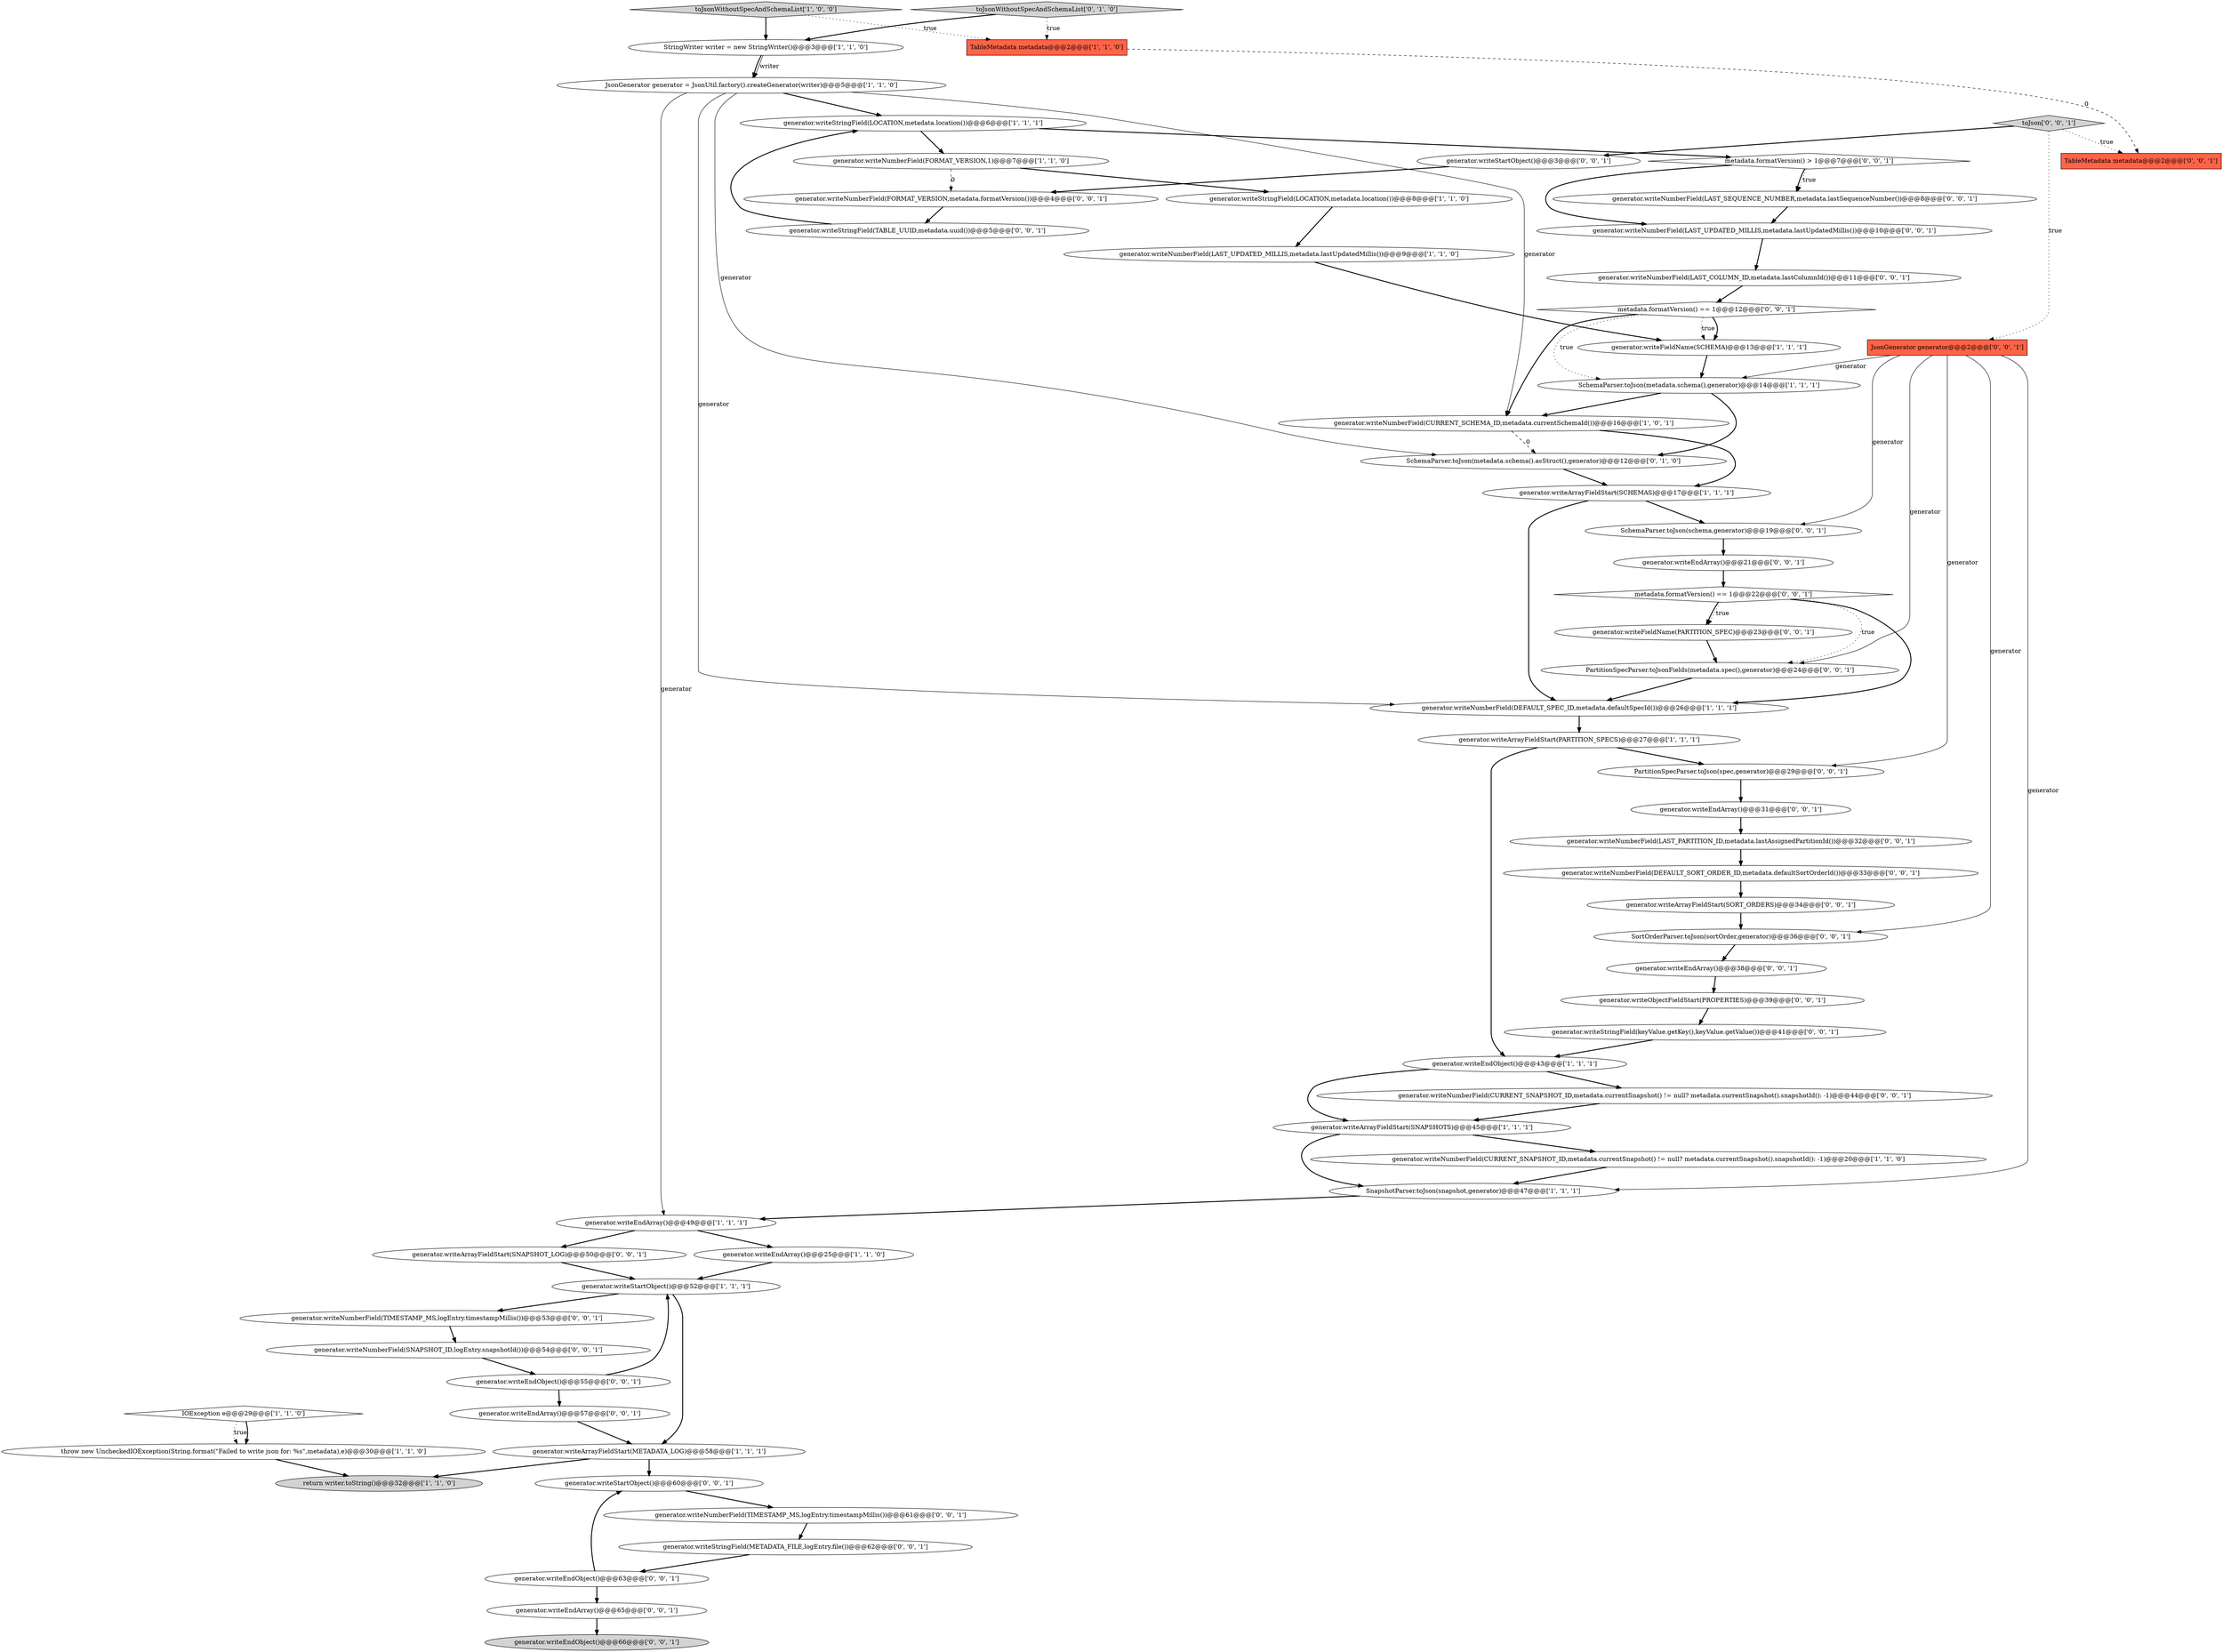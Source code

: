 digraph {
60 [style = filled, label = "generator.writeNumberField(LAST_SEQUENCE_NUMBER,metadata.lastSequenceNumber())@@@8@@@['0', '0', '1']", fillcolor = white, shape = ellipse image = "AAA0AAABBB3BBB"];
25 [style = filled, label = "SchemaParser.toJson(metadata.schema().asStruct(),generator)@@@12@@@['0', '1', '0']", fillcolor = white, shape = ellipse image = "AAA1AAABBB2BBB"];
53 [style = filled, label = "generator.writeStartObject()@@@3@@@['0', '0', '1']", fillcolor = white, shape = ellipse image = "AAA0AAABBB3BBB"];
21 [style = filled, label = "generator.writeStringField(LOCATION,metadata.location())@@@8@@@['1', '1', '0']", fillcolor = white, shape = ellipse image = "AAA0AAABBB1BBB"];
7 [style = filled, label = "toJsonWithoutSpecAndSchemaList['1', '0', '0']", fillcolor = lightgray, shape = diamond image = "AAA0AAABBB1BBB"];
1 [style = filled, label = "generator.writeStartObject()@@@52@@@['1', '1', '1']", fillcolor = white, shape = ellipse image = "AAA0AAABBB1BBB"];
19 [style = filled, label = "generator.writeNumberField(FORMAT_VERSION,1)@@@7@@@['1', '1', '0']", fillcolor = white, shape = ellipse image = "AAA0AAABBB1BBB"];
9 [style = filled, label = "JsonGenerator generator = JsonUtil.factory().createGenerator(writer)@@@5@@@['1', '1', '0']", fillcolor = white, shape = ellipse image = "AAA0AAABBB1BBB"];
20 [style = filled, label = "generator.writeNumberField(CURRENT_SCHEMA_ID,metadata.currentSchemaId())@@@16@@@['1', '0', '1']", fillcolor = white, shape = ellipse image = "AAA0AAABBB1BBB"];
31 [style = filled, label = "generator.writeNumberField(DEFAULT_SORT_ORDER_ID,metadata.defaultSortOrderId())@@@33@@@['0', '0', '1']", fillcolor = white, shape = ellipse image = "AAA0AAABBB3BBB"];
32 [style = filled, label = "JsonGenerator generator@@@2@@@['0', '0', '1']", fillcolor = tomato, shape = box image = "AAA0AAABBB3BBB"];
43 [style = filled, label = "SortOrderParser.toJson(sortOrder,generator)@@@36@@@['0', '0', '1']", fillcolor = white, shape = ellipse image = "AAA0AAABBB3BBB"];
63 [style = filled, label = "generator.writeNumberField(TIMESTAMP_MS,logEntry.timestampMillis())@@@53@@@['0', '0', '1']", fillcolor = white, shape = ellipse image = "AAA0AAABBB3BBB"];
33 [style = filled, label = "generator.writeEndObject()@@@63@@@['0', '0', '1']", fillcolor = white, shape = ellipse image = "AAA0AAABBB3BBB"];
36 [style = filled, label = "generator.writeNumberField(CURRENT_SNAPSHOT_ID,metadata.currentSnapshot() != null? metadata.currentSnapshot().snapshotId(): -1)@@@44@@@['0', '0', '1']", fillcolor = white, shape = ellipse image = "AAA0AAABBB3BBB"];
50 [style = filled, label = "generator.writeEndArray()@@@57@@@['0', '0', '1']", fillcolor = white, shape = ellipse image = "AAA0AAABBB3BBB"];
2 [style = filled, label = "generator.writeArrayFieldStart(SCHEMAS)@@@17@@@['1', '1', '1']", fillcolor = white, shape = ellipse image = "AAA0AAABBB1BBB"];
56 [style = filled, label = "generator.writeArrayFieldStart(SORT_ORDERS)@@@34@@@['0', '0', '1']", fillcolor = white, shape = ellipse image = "AAA0AAABBB3BBB"];
39 [style = filled, label = "metadata.formatVersion() == 1@@@12@@@['0', '0', '1']", fillcolor = white, shape = diamond image = "AAA0AAABBB3BBB"];
17 [style = filled, label = "SnapshotParser.toJson(snapshot,generator)@@@47@@@['1', '1', '1']", fillcolor = white, shape = ellipse image = "AAA0AAABBB1BBB"];
57 [style = filled, label = "SchemaParser.toJson(schema,generator)@@@19@@@['0', '0', '1']", fillcolor = white, shape = ellipse image = "AAA0AAABBB3BBB"];
8 [style = filled, label = "generator.writeEndArray()@@@49@@@['1', '1', '1']", fillcolor = white, shape = ellipse image = "AAA0AAABBB1BBB"];
3 [style = filled, label = "generator.writeNumberField(CURRENT_SNAPSHOT_ID,metadata.currentSnapshot() != null? metadata.currentSnapshot().snapshotId(): -1)@@@20@@@['1', '1', '0']", fillcolor = white, shape = ellipse image = "AAA0AAABBB1BBB"];
51 [style = filled, label = "generator.writeArrayFieldStart(SNAPSHOT_LOG)@@@50@@@['0', '0', '1']", fillcolor = white, shape = ellipse image = "AAA0AAABBB3BBB"];
11 [style = filled, label = "generator.writeEndObject()@@@43@@@['1', '1', '1']", fillcolor = white, shape = ellipse image = "AAA0AAABBB1BBB"];
58 [style = filled, label = "generator.writeObjectFieldStart(PROPERTIES)@@@39@@@['0', '0', '1']", fillcolor = white, shape = ellipse image = "AAA0AAABBB3BBB"];
16 [style = filled, label = "generator.writeFieldName(SCHEMA)@@@13@@@['1', '1', '1']", fillcolor = white, shape = ellipse image = "AAA0AAABBB1BBB"];
34 [style = filled, label = "generator.writeNumberField(LAST_UPDATED_MILLIS,metadata.lastUpdatedMillis())@@@10@@@['0', '0', '1']", fillcolor = white, shape = ellipse image = "AAA0AAABBB3BBB"];
22 [style = filled, label = "generator.writeNumberField(DEFAULT_SPEC_ID,metadata.defaultSpecId())@@@26@@@['1', '1', '1']", fillcolor = white, shape = ellipse image = "AAA0AAABBB1BBB"];
48 [style = filled, label = "generator.writeNumberField(FORMAT_VERSION,metadata.formatVersion())@@@4@@@['0', '0', '1']", fillcolor = white, shape = ellipse image = "AAA0AAABBB3BBB"];
35 [style = filled, label = "generator.writeStringField(METADATA_FILE,logEntry.file())@@@62@@@['0', '0', '1']", fillcolor = white, shape = ellipse image = "AAA0AAABBB3BBB"];
44 [style = filled, label = "TableMetadata metadata@@@2@@@['0', '0', '1']", fillcolor = tomato, shape = box image = "AAA0AAABBB3BBB"];
23 [style = filled, label = "generator.writeArrayFieldStart(SNAPSHOTS)@@@45@@@['1', '1', '1']", fillcolor = white, shape = ellipse image = "AAA0AAABBB1BBB"];
47 [style = filled, label = "PartitionSpecParser.toJson(spec,generator)@@@29@@@['0', '0', '1']", fillcolor = white, shape = ellipse image = "AAA0AAABBB3BBB"];
62 [style = filled, label = "generator.writeStartObject()@@@60@@@['0', '0', '1']", fillcolor = white, shape = ellipse image = "AAA0AAABBB3BBB"];
0 [style = filled, label = "TableMetadata metadata@@@2@@@['1', '1', '0']", fillcolor = tomato, shape = box image = "AAA0AAABBB1BBB"];
41 [style = filled, label = "generator.writeStringField(TABLE_UUID,metadata.uuid())@@@5@@@['0', '0', '1']", fillcolor = white, shape = ellipse image = "AAA0AAABBB3BBB"];
10 [style = filled, label = "IOException e@@@29@@@['1', '1', '0']", fillcolor = white, shape = diamond image = "AAA0AAABBB1BBB"];
61 [style = filled, label = "toJson['0', '0', '1']", fillcolor = lightgray, shape = diamond image = "AAA0AAABBB3BBB"];
5 [style = filled, label = "return writer.toString()@@@32@@@['1', '1', '0']", fillcolor = lightgray, shape = ellipse image = "AAA0AAABBB1BBB"];
52 [style = filled, label = "generator.writeNumberField(SNAPSHOT_ID,logEntry.snapshotId())@@@54@@@['0', '0', '1']", fillcolor = white, shape = ellipse image = "AAA0AAABBB3BBB"];
40 [style = filled, label = "generator.writeEndArray()@@@38@@@['0', '0', '1']", fillcolor = white, shape = ellipse image = "AAA0AAABBB3BBB"];
14 [style = filled, label = "StringWriter writer = new StringWriter()@@@3@@@['1', '1', '0']", fillcolor = white, shape = ellipse image = "AAA0AAABBB1BBB"];
30 [style = filled, label = "generator.writeStringField(keyValue.getKey(),keyValue.getValue())@@@41@@@['0', '0', '1']", fillcolor = white, shape = ellipse image = "AAA0AAABBB3BBB"];
59 [style = filled, label = "generator.writeEndObject()@@@66@@@['0', '0', '1']", fillcolor = lightgray, shape = ellipse image = "AAA0AAABBB3BBB"];
28 [style = filled, label = "PartitionSpecParser.toJsonFields(metadata.spec(),generator)@@@24@@@['0', '0', '1']", fillcolor = white, shape = ellipse image = "AAA0AAABBB3BBB"];
54 [style = filled, label = "generator.writeEndArray()@@@21@@@['0', '0', '1']", fillcolor = white, shape = ellipse image = "AAA0AAABBB3BBB"];
6 [style = filled, label = "throw new UncheckedIOException(String.format(\"Failed to write json for: %s\",metadata),e)@@@30@@@['1', '1', '0']", fillcolor = white, shape = ellipse image = "AAA0AAABBB1BBB"];
38 [style = filled, label = "generator.writeNumberField(LAST_COLUMN_ID,metadata.lastColumnId())@@@11@@@['0', '0', '1']", fillcolor = white, shape = ellipse image = "AAA0AAABBB3BBB"];
18 [style = filled, label = "generator.writeArrayFieldStart(METADATA_LOG)@@@58@@@['1', '1', '1']", fillcolor = white, shape = ellipse image = "AAA0AAABBB1BBB"];
37 [style = filled, label = "generator.writeEndArray()@@@31@@@['0', '0', '1']", fillcolor = white, shape = ellipse image = "AAA0AAABBB3BBB"];
49 [style = filled, label = "generator.writeNumberField(LAST_PARTITION_ID,metadata.lastAssignedPartitionId())@@@32@@@['0', '0', '1']", fillcolor = white, shape = ellipse image = "AAA0AAABBB3BBB"];
55 [style = filled, label = "generator.writeNumberField(TIMESTAMP_MS,logEntry.timestampMillis())@@@61@@@['0', '0', '1']", fillcolor = white, shape = ellipse image = "AAA0AAABBB3BBB"];
15 [style = filled, label = "generator.writeNumberField(LAST_UPDATED_MILLIS,metadata.lastUpdatedMillis())@@@9@@@['1', '1', '0']", fillcolor = white, shape = ellipse image = "AAA0AAABBB1BBB"];
13 [style = filled, label = "SchemaParser.toJson(metadata.schema(),generator)@@@14@@@['1', '1', '1']", fillcolor = white, shape = ellipse image = "AAA0AAABBB1BBB"];
46 [style = filled, label = "generator.writeEndArray()@@@65@@@['0', '0', '1']", fillcolor = white, shape = ellipse image = "AAA0AAABBB3BBB"];
24 [style = filled, label = "generator.writeEndArray()@@@25@@@['1', '1', '0']", fillcolor = white, shape = ellipse image = "AAA0AAABBB1BBB"];
42 [style = filled, label = "generator.writeFieldName(PARTITION_SPEC)@@@23@@@['0', '0', '1']", fillcolor = white, shape = ellipse image = "AAA0AAABBB3BBB"];
12 [style = filled, label = "generator.writeStringField(LOCATION,metadata.location())@@@6@@@['1', '1', '1']", fillcolor = white, shape = ellipse image = "AAA0AAABBB1BBB"];
27 [style = filled, label = "metadata.formatVersion() == 1@@@22@@@['0', '0', '1']", fillcolor = white, shape = diamond image = "AAA0AAABBB3BBB"];
29 [style = filled, label = "generator.writeEndObject()@@@55@@@['0', '0', '1']", fillcolor = white, shape = ellipse image = "AAA0AAABBB3BBB"];
4 [style = filled, label = "generator.writeArrayFieldStart(PARTITION_SPECS)@@@27@@@['1', '1', '1']", fillcolor = white, shape = ellipse image = "AAA0AAABBB1BBB"];
26 [style = filled, label = "toJsonWithoutSpecAndSchemaList['0', '1', '0']", fillcolor = lightgray, shape = diamond image = "AAA0AAABBB2BBB"];
45 [style = filled, label = "metadata.formatVersion() > 1@@@7@@@['0', '0', '1']", fillcolor = white, shape = diamond image = "AAA0AAABBB3BBB"];
35->33 [style = bold, label=""];
19->48 [style = dashed, label="0"];
61->44 [style = dotted, label="true"];
13->25 [style = bold, label=""];
33->62 [style = bold, label=""];
1->18 [style = bold, label=""];
55->35 [style = bold, label=""];
16->13 [style = bold, label=""];
51->1 [style = bold, label=""];
34->38 [style = bold, label=""];
28->22 [style = bold, label=""];
32->47 [style = solid, label="generator"];
3->17 [style = bold, label=""];
9->8 [style = solid, label="generator"];
54->27 [style = bold, label=""];
11->23 [style = bold, label=""];
15->16 [style = bold, label=""];
31->56 [style = bold, label=""];
6->5 [style = bold, label=""];
17->8 [style = bold, label=""];
11->36 [style = bold, label=""];
10->6 [style = dotted, label="true"];
7->0 [style = dotted, label="true"];
20->2 [style = bold, label=""];
49->31 [style = bold, label=""];
13->20 [style = bold, label=""];
47->37 [style = bold, label=""];
27->28 [style = dotted, label="true"];
9->20 [style = solid, label="generator"];
9->12 [style = bold, label=""];
38->39 [style = bold, label=""];
62->55 [style = bold, label=""];
39->13 [style = dotted, label="true"];
29->50 [style = bold, label=""];
1->63 [style = bold, label=""];
33->46 [style = bold, label=""];
39->16 [style = bold, label=""];
26->0 [style = dotted, label="true"];
61->32 [style = dotted, label="true"];
52->29 [style = bold, label=""];
7->14 [style = bold, label=""];
12->19 [style = bold, label=""];
32->17 [style = solid, label="generator"];
40->58 [style = bold, label=""];
46->59 [style = bold, label=""];
29->1 [style = bold, label=""];
9->25 [style = solid, label="generator"];
27->42 [style = dotted, label="true"];
32->28 [style = solid, label="generator"];
32->43 [style = solid, label="generator"];
10->6 [style = bold, label=""];
21->15 [style = bold, label=""];
42->28 [style = bold, label=""];
4->47 [style = bold, label=""];
18->62 [style = bold, label=""];
14->9 [style = bold, label=""];
27->42 [style = bold, label=""];
26->14 [style = bold, label=""];
45->60 [style = dotted, label="true"];
45->34 [style = bold, label=""];
24->1 [style = bold, label=""];
61->53 [style = bold, label=""];
53->48 [style = bold, label=""];
50->18 [style = bold, label=""];
43->40 [style = bold, label=""];
12->45 [style = bold, label=""];
37->49 [style = bold, label=""];
8->24 [style = bold, label=""];
23->17 [style = bold, label=""];
9->22 [style = solid, label="generator"];
32->57 [style = solid, label="generator"];
23->3 [style = bold, label=""];
2->57 [style = bold, label=""];
56->43 [style = bold, label=""];
39->16 [style = dotted, label="true"];
20->25 [style = dashed, label="0"];
39->20 [style = bold, label=""];
25->2 [style = bold, label=""];
0->44 [style = dashed, label="0"];
4->11 [style = bold, label=""];
18->5 [style = bold, label=""];
57->54 [style = bold, label=""];
30->11 [style = bold, label=""];
41->12 [style = bold, label=""];
48->41 [style = bold, label=""];
27->22 [style = bold, label=""];
36->23 [style = bold, label=""];
63->52 [style = bold, label=""];
19->21 [style = bold, label=""];
14->9 [style = solid, label="writer"];
58->30 [style = bold, label=""];
2->22 [style = bold, label=""];
22->4 [style = bold, label=""];
60->34 [style = bold, label=""];
45->60 [style = bold, label=""];
32->13 [style = solid, label="generator"];
8->51 [style = bold, label=""];
}
